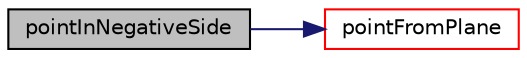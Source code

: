 digraph "pointInNegativeSide"
{
 // LATEX_PDF_SIZE
  edge [fontname="Helvetica",fontsize="10",labelfontname="Helvetica",labelfontsize="10"];
  node [fontname="Helvetica",fontsize="10",shape=record];
  rankdir="LR";
  Node1 [label="pointInNegativeSide",height=0.2,width=0.4,color="black", fillcolor="grey75", style="filled", fontcolor="black",tooltip=" "];
  Node1 -> Node2 [color="midnightblue",fontsize="10",style="solid",fontname="Helvetica"];
  Node2 [label="pointFromPlane",height=0.2,width=0.4,color="red", fillcolor="white", style="filled",URL="$classpFlow_1_1infinitePlane.html#ac7896cbebfb76bc62d4bf826d996d0c6",tooltip=" "];
}

